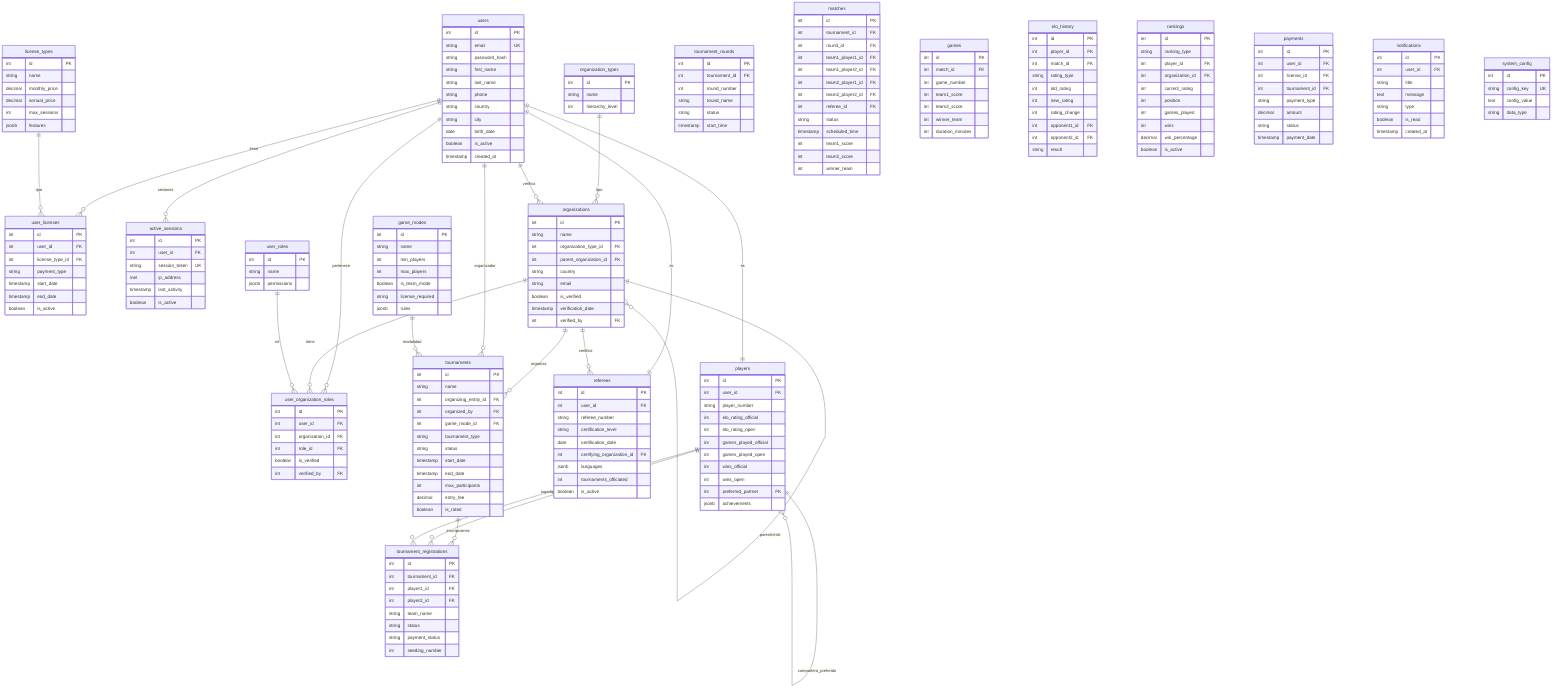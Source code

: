 erDiagram
    %% =================== USUARIOS Y AUTENTICACIÓN ===================
    users {
        int id PK
        string email UK
        string password_hash
        string first_name
        string last_name
        string phone
        string country
        string city
        date birth_date
        boolean is_active
        timestamp created_at
    }

    license_types {
        int id PK
        string name
        decimal monthly_price
        decimal annual_price
        int max_sessions
        jsonb features
    }

    user_licenses {
        int id PK
        int user_id FK
        int license_type_id FK
        string payment_type
        timestamp start_date
        timestamp end_date
        boolean is_active
    }

    active_sessions {
        int id PK
        int user_id FK
        string session_token UK
        inet ip_address
        timestamp last_activity
        boolean is_active
    }

    %% =================== ORGANIZACIONES ===================
    organization_types {
        int id PK
        string name
        int hierarchy_level
    }

    organizations {
        int id PK
        string name
        int organization_type_id FK
        int parent_organization_id FK
        string country
        string email
        boolean is_verified
        timestamp verification_date
        int verified_by FK
    }

    user_roles {
        int id PK
        string name
        jsonb permissions
    }

    user_organization_roles {
        int id PK
        int user_id FK
        int organization_id FK
        int role_id FK
        boolean is_verified
        int verified_by FK
    }

    %% =================== JUGADORES Y ÁRBITROS ===================
    players {
        int id PK
        int user_id FK
        string player_number
        int elo_rating_official
        int elo_rating_open
        int games_played_official
        int games_played_open
        int wins_official
        int wins_open
        int preferred_partner FK
        jsonb achievements
    }

    referees {
        int id PK
        int user_id FK
        string referee_number
        string certification_level
        date certification_date
        int certifying_organization_id FK
        jsonb languages
        int tournaments_officiated
        boolean is_active
    }

    %% =================== TORNEOS Y PARTIDAS ===================
    game_modes {
        int id PK
        string name
        int min_players
        int max_players
        boolean is_team_mode
        string license_required
        jsonb rules
    }

    tournaments {
        int id PK
        string name
        int organizing_entity_id FK
        int organized_by FK
        int game_mode_id FK
        string tournament_type
        string status
        timestamp start_date
        timestamp end_date
        int max_participants
        decimal entry_fee
        boolean is_rated
    }

    tournament_registrations {
        int id PK
        int tournament_id FK
        int player1_id FK
        int player2_id FK
        string team_name
        string status
        string payment_status
        int seeding_number
    }

    tournament_rounds {
        int id PK
        int tournament_id FK
        int round_number
        string round_name
        string status
        timestamp start_time
    }

    matches {
        int id PK
        int tournament_id FK
        int round_id FK
        int team1_player1_id FK
        int team1_player2_id FK
        int team2_player1_id FK
        int team2_player2_id FK
        int referee_id FK
        string status
        timestamp scheduled_time
        int team1_score
        int team2_score
        int winner_team
    }

    games {
        int id PK
        int match_id FK
        int game_number
        int team1_score
        int team2_score
        int winner_team
        int duration_minutes
    }

    %% =================== RANKINGS Y ESTADÍSTICAS ===================
    elo_history {
        int id PK
        int player_id FK
        int match_id FK
        string rating_type
        int old_rating
        int new_rating
        int rating_change
        int opponent1_id FK
        int opponent2_id FK
        string result
    }

    rankings {
        int id PK
        string ranking_type
        int player_id FK
        int organization_id FK
        int current_rating
        int position
        int games_played
        int wins
        decimal win_percentage
        boolean is_active
    }

    %% =================== PAGOS Y SISTEMA ===================
    payments {
        int id PK
        int user_id FK
        int license_id FK
        int tournament_id FK
        string payment_type
        decimal amount
        string status
        timestamp payment_date
    }

    notifications {
        int id PK
        int user_id FK
        string title
        text message
        string type
        boolean is_read
        timestamp created_at
    }

    system_config {
        int id PK
        string config_key UK
        text config_value
        string data_type
    }

    %% =================== RELACIONES ===================
    
    %% Usuarios y Licencias
    users ||--o{ user_licenses : "tiene"
    license_types ||--o{ user_licenses : "tipo"
    users ||--o{ active_sessions : "sesiones"
    
    %% Organizaciones
    organization_types ||--o{ organizations : "tipo"
    organizations ||--o{ organizations : "parent/child"
    users ||--o{ user_organization_roles : "pertenece"
    organizations ||--o{ user_organization_roles : "tiene"
    user_roles ||--o{ user_organization_roles : "rol"
    users ||--o{ organizations : "verifica"
    
    %% Jugadores y Árbitros
    users ||--|| players : "es"
    users ||--|| referees : "es"
    players ||--o{ players : "compañero_preferido"
    organizations ||--o{ referees : "certifica"
    
    %% Torneos
    organizations ||--o{ tournaments : "organiza"
    users ||--o{ tournaments : "organizador"
    game_modes ||--o{ tournaments : "modalidad"
    tournaments ||--o{ tournament_registrations : "inscripciones"
    players ||--o{ tournament_registrations : "jugador1"
    players ||--o{ tournament_registrations : "jugador2"